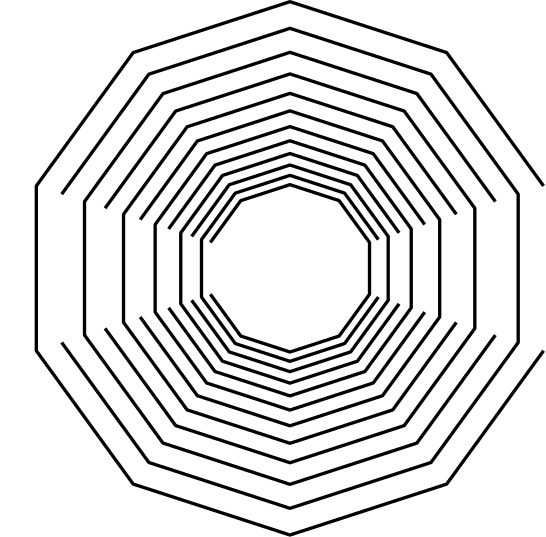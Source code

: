 <?xml version="1.0"?>
<!DOCTYPE ipe SYSTEM "ipe.dtd">
<ipe version="70005" creator="Ipe 7.1.4">
<info created="D:20140508130330" modified="D:20140508150605"/>
<ipestyle name="basic">
<symbol name="arrow/arc(spx)">
<path stroke="sym-stroke" fill="sym-stroke" pen="sym-pen">
0 0 m
-1 0.333 l
-1 -0.333 l
h
</path>
</symbol>
<symbol name="arrow/farc(spx)">
<path stroke="sym-stroke" fill="white" pen="sym-pen">
0 0 m
-1 0.333 l
-1 -0.333 l
h
</path>
</symbol>
<symbol name="mark/circle(sx)" transformations="translations">
<path fill="sym-stroke">
0.6 0 0 0.6 0 0 e
0.4 0 0 0.4 0 0 e
</path>
</symbol>
<symbol name="mark/disk(sx)" transformations="translations">
<path fill="sym-stroke">
0.6 0 0 0.6 0 0 e
</path>
</symbol>
<symbol name="mark/fdisk(sfx)" transformations="translations">
<group>
<path fill="sym-fill">
0.5 0 0 0.5 0 0 e
</path>
<path fill="sym-stroke" fillrule="eofill">
0.6 0 0 0.6 0 0 e
0.4 0 0 0.4 0 0 e
</path>
</group>
</symbol>
<symbol name="mark/box(sx)" transformations="translations">
<path fill="sym-stroke" fillrule="eofill">
-0.6 -0.6 m
0.6 -0.6 l
0.6 0.6 l
-0.6 0.6 l
h
-0.4 -0.4 m
0.4 -0.4 l
0.4 0.4 l
-0.4 0.4 l
h
</path>
</symbol>
<symbol name="mark/square(sx)" transformations="translations">
<path fill="sym-stroke">
-0.6 -0.6 m
0.6 -0.6 l
0.6 0.6 l
-0.6 0.6 l
h
</path>
</symbol>
<symbol name="mark/fsquare(sfx)" transformations="translations">
<group>
<path fill="sym-fill">
-0.5 -0.5 m
0.5 -0.5 l
0.5 0.5 l
-0.5 0.5 l
h
</path>
<path fill="sym-stroke" fillrule="eofill">
-0.6 -0.6 m
0.6 -0.6 l
0.6 0.6 l
-0.6 0.6 l
h
-0.4 -0.4 m
0.4 -0.4 l
0.4 0.4 l
-0.4 0.4 l
h
</path>
</group>
</symbol>
<symbol name="mark/cross(sx)" transformations="translations">
<group>
<path fill="sym-stroke">
-0.43 -0.57 m
0.57 0.43 l
0.43 0.57 l
-0.57 -0.43 l
h
</path>
<path fill="sym-stroke">
-0.43 0.57 m
0.57 -0.43 l
0.43 -0.57 l
-0.57 0.43 l
h
</path>
</group>
</symbol>
<symbol name="arrow/fnormal(spx)">
<path stroke="sym-stroke" fill="white" pen="sym-pen">
0 0 m
-1 0.333 l
-1 -0.333 l
h
</path>
</symbol>
<symbol name="arrow/pointed(spx)">
<path stroke="sym-stroke" fill="sym-stroke" pen="sym-pen">
0 0 m
-1 0.333 l
-0.8 0 l
-1 -0.333 l
h
</path>
</symbol>
<symbol name="arrow/fpointed(spx)">
<path stroke="sym-stroke" fill="white" pen="sym-pen">
0 0 m
-1 0.333 l
-0.8 0 l
-1 -0.333 l
h
</path>
</symbol>
<symbol name="arrow/linear(spx)">
<path stroke="sym-stroke" pen="sym-pen">
-1 0.333 m
0 0 l
-1 -0.333 l
</path>
</symbol>
<symbol name="arrow/fdouble(spx)">
<path stroke="sym-stroke" fill="white" pen="sym-pen">
0 0 m
-1 0.333 l
-1 -0.333 l
h
-1 0 m
-2 0.333 l
-2 -0.333 l
h
</path>
</symbol>
<symbol name="arrow/double(spx)">
<path stroke="sym-stroke" fill="sym-stroke" pen="sym-pen">
0 0 m
-1 0.333 l
-1 -0.333 l
h
-1 0 m
-2 0.333 l
-2 -0.333 l
h
</path>
</symbol>
<pen name="heavier" value="0.8"/>
<pen name="fat" value="1.2"/>
<pen name="ultrafat" value="2"/>
<symbolsize name="large" value="5"/>
<symbolsize name="small" value="2"/>
<symbolsize name="tiny" value="1.1"/>
<arrowsize name="large" value="10"/>
<arrowsize name="small" value="5"/>
<arrowsize name="tiny" value="3"/>
<color name="red" value="1 0 0"/>
<color name="green" value="0 1 0"/>
<color name="blue" value="0 0 1"/>
<color name="yellow" value="1 1 0"/>
<color name="orange" value="1 0.647 0"/>
<color name="gold" value="1 0.843 0"/>
<color name="purple" value="0.627 0.125 0.941"/>
<color name="gray" value="0.745"/>
<color name="brown" value="0.647 0.165 0.165"/>
<color name="navy" value="0 0 0.502"/>
<color name="pink" value="1 0.753 0.796"/>
<color name="seagreen" value="0.18 0.545 0.341"/>
<color name="turquoise" value="0.251 0.878 0.816"/>
<color name="violet" value="0.933 0.51 0.933"/>
<color name="darkblue" value="0 0 0.545"/>
<color name="darkcyan" value="0 0.545 0.545"/>
<color name="darkgray" value="0.663"/>
<color name="darkgreen" value="0 0.392 0"/>
<color name="darkmagenta" value="0.545 0 0.545"/>
<color name="darkorange" value="1 0.549 0"/>
<color name="darkred" value="0.545 0 0"/>
<color name="lightblue" value="0.678 0.847 0.902"/>
<color name="lightcyan" value="0.878 1 1"/>
<color name="lightgray" value="0.827"/>
<color name="lightgreen" value="0.565 0.933 0.565"/>
<color name="lightyellow" value="1 1 0.878"/>
<dashstyle name="dashed" value="[4] 0"/>
<dashstyle name="dotted" value="[1 3] 0"/>
<dashstyle name="dash dotted" value="[4 2 1 2] 0"/>
<dashstyle name="dash dot dotted" value="[4 2 1 2 1 2] 0"/>
<textsize name="large" value="\large"/>
<textsize name="small" value="\small"/>
<textsize name="tiny" value="\tiny"/>
<textsize name="Large" value="\Large"/>
<textsize name="LARGE" value="\LARGE"/>
<textsize name="huge" value="\huge"/>
<textsize name="Huge" value="\Huge"/>
<textsize name="footnote" value="\footnotesize"/>
<textstyle name="center" begin="\begin{center}" end="\end{center}"/>
<textstyle name="itemize" begin="\begin{itemize}" end="\end{itemize}"/>
<textstyle name="item" begin="\begin{itemize}\item{}" end="\end{itemize}"/>
<gridsize name="4 pts" value="4"/>
<gridsize name="8 pts (~3 mm)" value="8"/>
<gridsize name="16 pts (~6 mm)" value="16"/>
<gridsize name="32 pts (~12 mm)" value="32"/>
<gridsize name="10 pts (~3.5 mm)" value="10"/>
<gridsize name="20 pts (~7 mm)" value="20"/>
<gridsize name="14 pts (~5 mm)" value="14"/>
<gridsize name="28 pts (~10 mm)" value="28"/>
<gridsize name="56 pts (~20 mm)" value="56"/>
<anglesize name="90 deg" value="90"/>
<anglesize name="60 deg" value="60"/>
<anglesize name="45 deg" value="45"/>
<anglesize name="30 deg" value="30"/>
<anglesize name="22.5 deg" value="22.5"/>
<tiling name="falling" angle="-60" step="4" width="1"/>
<tiling name="rising" angle="30" step="4" width="1"/>
</ipestyle>
<page>
<layer name="alpha"/>
<layer name="beta"/>
<view layers="alpha" active="alpha"/>
<view layers="alpha beta" active="beta"/>
<path layer="alpha" matrix="1.2 0 0 1.2 -50.1938 -115.2" stroke="black" pen="fat">
187.524 553.751 m
213.68 517.751 l
256 504 l
298.32 517.751 l
324.476 553.751 l
324.476 598.25 l
298.32 634.25 l
255.999 648.001 l
213.679 634.25 l
187.524 598.25 l
</path>
<path matrix="1.2 0 0 1.2 -50.1938 -115.2" stroke="black" pen="fat">
332.085 600.721 m
303.023 640.721 l
256 656 l
208.977 640.721 l
179.915 600.721 l
179.915 551.279 l
208.977 511.279 l
256 496 l
303.023 511.279 l
332.085 551.279 l
</path>
<path matrix="0.972 0 0 0.972 8.17416 16.128" stroke="black" pen="fat">
187.524 553.751 m
213.68 517.751 l
256 504 l
298.32 517.751 l
324.476 553.751 l
324.476 598.25 l
298.32 634.25 l
255.999 648.001 l
213.679 634.25 l
187.524 598.25 l
</path>
<path matrix="0.972 0 0 0.972 8.17416 16.128" stroke="black" pen="fat">
332.085 600.721 m
303.023 640.721 l
256 656 l
208.977 640.721 l
179.915 600.721 l
179.915 551.279 l
208.977 511.279 l
256 496 l
303.023 511.279 l
332.085 551.279 l
</path>
<path matrix="0.78732 0 0 0.78732 55.4522 122.503" stroke="black" pen="fat">
187.524 553.751 m
213.68 517.751 l
256 504 l
298.32 517.751 l
324.476 553.751 l
324.476 598.25 l
298.32 634.25 l
255.999 648.001 l
213.679 634.25 l
187.524 598.25 l
</path>
<path matrix="0.78732 0 0 0.78732 55.4522 122.503" stroke="black" pen="fat">
332.085 600.721 m
303.023 640.721 l
256 656 l
208.977 640.721 l
179.915 600.721 l
179.915 551.279 l
208.977 511.279 l
256 496 l
303.023 511.279 l
332.085 551.279 l
</path>
<path matrix="0.637729 0 0 0.637729 93.7474 208.668" stroke="black" pen="fat">
187.524 553.751 m
213.68 517.751 l
256 504 l
298.32 517.751 l
324.476 553.751 l
324.476 598.25 l
298.32 634.25 l
255.999 648.001 l
213.679 634.25 l
187.524 598.25 l
</path>
<path matrix="0.637729 0 0 0.637729 93.7474 208.668" stroke="black" pen="fat">
332.085 600.721 m
303.023 640.721 l
256 656 l
208.977 640.721 l
179.915 600.721 l
179.915 551.279 l
208.977 511.279 l
256 496 l
303.023 511.279 l
332.085 551.279 l
</path>
<path matrix="0.418414 0 0 0.418414 149.892 334.993" stroke="black" pen="fat">
187.524 553.751 m
213.68 517.751 l
256 504 l
298.32 517.751 l
324.476 553.751 l
324.476 598.25 l
298.32 634.25 l
255.999 648.001 l
213.679 634.25 l
187.524 598.25 l
</path>
<path matrix="0.418414 0 0 0.418414 149.892 334.993" stroke="black" pen="fat">
332.085 600.721 m
303.023 640.721 l
256 656 l
208.977 640.721 l
179.915 600.721 l
179.915 551.279 l
208.977 511.279 l
256 496 l
303.023 511.279 l
332.085 551.279 l
</path>
<path matrix="0.51656 0 0 0.51656 124.766 278.461" stroke="black" pen="fat">
187.524 553.751 m
213.68 517.751 l
256 504 l
298.32 517.751 l
324.476 553.751 l
324.476 598.25 l
298.32 634.25 l
255.999 648.001 l
213.679 634.25 l
187.524 598.25 l
</path>
<path matrix="0.51656 0 0 0.51656 124.766 278.461" stroke="black" pen="fat">
332.085 600.721 m
303.023 640.721 l
256 656 l
208.977 640.721 l
179.915 600.721 l
179.915 551.279 l
208.977 511.279 l
256 496 l
303.023 511.279 l
332.085 551.279 l
</path>
<path layer="beta" matrix="1.2 0 0 1.2 -50.1938 -115.2" stroke="violet" pen="fat">
190.948 597.138 m
215.795 631.338 l
255.999 644.401 l
296.204 631.338 l
321.052 597.138 l
314.547 556.977 l
292.184 526.197 l
256 514.44 l
219.816 526.197 l
197.452 556.977 l
203.308 593.121 l
</path>
<path matrix="0.972 0 0 0.972 8.17452 16.1268" stroke="violet" pen="fat">
190.948 597.138 m
215.795 631.338 l
255.999 644.401 l
296.204 631.338 l
321.052 597.138 l
314.547 556.977 l
292.184 526.197 l
256 514.44 l
219.816 526.197 l
197.452 556.977 l
203.308 593.121 l
</path>
<path matrix="0.78732 0 0 0.78732 55.4527 122.502" stroke="violet" pen="fat">
190.948 597.138 m
215.795 631.338 l
255.999 644.401 l
296.204 631.338 l
321.052 597.138 l
314.547 556.977 l
292.184 526.197 l
256 514.44 l
219.816 526.197 l
197.452 556.977 l
203.308 593.121 l
</path>
<path matrix="0.637729 0 0 0.637729 93.7486 208.666" stroke="violet" pen="fat">
190.948 597.138 m
215.795 631.338 l
255.999 644.401 l
296.204 631.338 l
321.052 597.138 l
314.547 556.977 l
292.184 526.197 l
256 514.44 l
219.816 526.197 l
197.452 556.977 l
203.308 593.121 l
</path>
<path matrix="1.2 0 0 1.2 -50.1938 -115.2" stroke="violet" pen="fat">
227.998 585.097 m
238.694 599.819 l
256 605.442 l
273.307 599.819 l
284.003 585.097 l
279.876 568.242 l
</path>
<path matrix="1.2 0 0 1.2 -50.1938 -115.2" stroke="violet" pen="fat">
179.915 551.279 m
190.948 597.138 l
</path>
<text matrix="1.2 0 0 1.2 -44.6806 -114.699" transformations="translations" pos="165.259 575.158" stroke="black" type="label" width="8.562" height="6.812" depth="1.49" valign="baseline">$\mathcal C_i$</text>
<text matrix="1.2 0 0 1.2 -53.7023 -123.72" transformations="translations" pos="272.182 580.17" stroke="black" type="label" width="9.443" height="6.808" depth="2.85" valign="baseline">$\mathcal C_j$</text>
</page>
</ipe>

